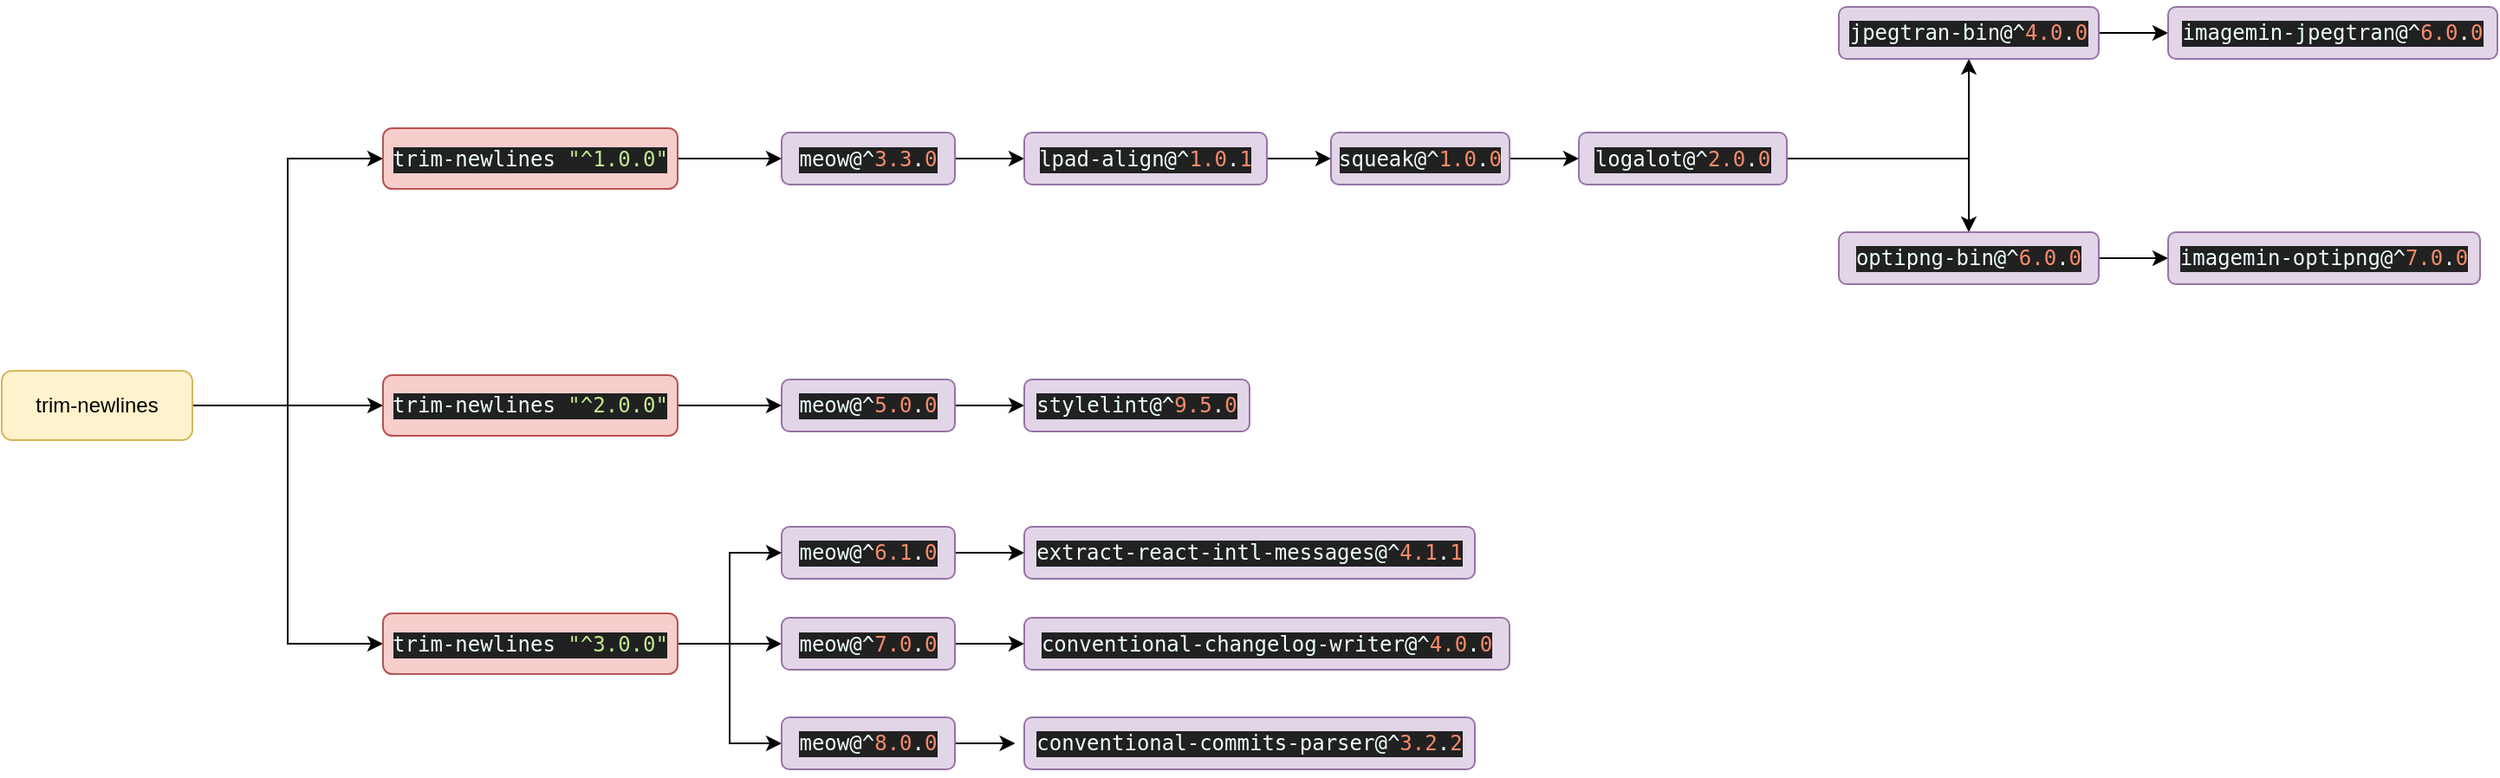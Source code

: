 <mxfile version="15.7.3" type="github">
  <diagram id="4PK8xAGKhIod-vx-h2qh" name="Page-1">
    <mxGraphModel dx="2163" dy="1390" grid="1" gridSize="10" guides="1" tooltips="1" connect="1" arrows="1" fold="1" page="1" pageScale="1" pageWidth="827" pageHeight="1169" math="0" shadow="0">
      <root>
        <mxCell id="0" />
        <mxCell id="1" parent="0" />
        <mxCell id="FkVi5VcHRNaQ8V13o6_U-20" style="edgeStyle=orthogonalEdgeStyle;rounded=0;orthogonalLoop=1;jettySize=auto;html=1;exitX=1;exitY=0.5;exitDx=0;exitDy=0;entryX=0;entryY=0.5;entryDx=0;entryDy=0;" edge="1" parent="1" source="FkVi5VcHRNaQ8V13o6_U-1" target="FkVi5VcHRNaQ8V13o6_U-4">
          <mxGeometry relative="1" as="geometry" />
        </mxCell>
        <mxCell id="FkVi5VcHRNaQ8V13o6_U-41" style="edgeStyle=orthogonalEdgeStyle;rounded=0;orthogonalLoop=1;jettySize=auto;html=1;exitX=1;exitY=0.5;exitDx=0;exitDy=0;" edge="1" parent="1" source="FkVi5VcHRNaQ8V13o6_U-1" target="FkVi5VcHRNaQ8V13o6_U-8">
          <mxGeometry relative="1" as="geometry" />
        </mxCell>
        <mxCell id="FkVi5VcHRNaQ8V13o6_U-45" style="edgeStyle=orthogonalEdgeStyle;rounded=0;orthogonalLoop=1;jettySize=auto;html=1;exitX=1;exitY=0.5;exitDx=0;exitDy=0;entryX=0;entryY=0.5;entryDx=0;entryDy=0;" edge="1" parent="1" source="FkVi5VcHRNaQ8V13o6_U-1" target="FkVi5VcHRNaQ8V13o6_U-12">
          <mxGeometry relative="1" as="geometry" />
        </mxCell>
        <mxCell id="FkVi5VcHRNaQ8V13o6_U-1" value="trim-newlines" style="rounded=1;whiteSpace=wrap;html=1;fillColor=#fff2cc;strokeColor=#d6b656;" vertex="1" parent="1">
          <mxGeometry x="60" y="370" width="110" height="40" as="geometry" />
        </mxCell>
        <mxCell id="FkVi5VcHRNaQ8V13o6_U-25" style="edgeStyle=orthogonalEdgeStyle;rounded=0;orthogonalLoop=1;jettySize=auto;html=1;exitX=1;exitY=0.5;exitDx=0;exitDy=0;" edge="1" parent="1" source="FkVi5VcHRNaQ8V13o6_U-2" target="FkVi5VcHRNaQ8V13o6_U-24">
          <mxGeometry relative="1" as="geometry" />
        </mxCell>
        <mxCell id="FkVi5VcHRNaQ8V13o6_U-2" value="&lt;pre style=&quot;background-color: #212121 ; color: #eeffff ; font-family: &amp;#34;menlo&amp;#34; , monospace ; font-size: 9.0pt&quot;&gt;meow@^&lt;span style=&quot;color: #f78c6c&quot;&gt;3.3&lt;/span&gt;.&lt;span style=&quot;color: #f78c6c&quot;&gt;0&lt;/span&gt;&lt;/pre&gt;" style="rounded=1;whiteSpace=wrap;html=1;fillColor=#e1d5e7;strokeColor=#9673a6;" vertex="1" parent="1">
          <mxGeometry x="510" y="232.5" width="100" height="30" as="geometry" />
        </mxCell>
        <mxCell id="FkVi5VcHRNaQ8V13o6_U-21" style="edgeStyle=orthogonalEdgeStyle;rounded=0;orthogonalLoop=1;jettySize=auto;html=1;exitX=1;exitY=0.5;exitDx=0;exitDy=0;" edge="1" parent="1" source="FkVi5VcHRNaQ8V13o6_U-4" target="FkVi5VcHRNaQ8V13o6_U-2">
          <mxGeometry relative="1" as="geometry" />
        </mxCell>
        <mxCell id="FkVi5VcHRNaQ8V13o6_U-4" value="&lt;pre style=&quot;background-color: #212121 ; color: #eeffff ; font-family: &amp;#34;menlo&amp;#34; , monospace ; font-size: 9.0pt&quot;&gt;trim-newlines &lt;span style=&quot;color: #c3e88d&quot;&gt;&quot;^1.0.0&quot;&lt;/span&gt;&lt;/pre&gt;" style="rounded=1;whiteSpace=wrap;html=1;fillColor=#f8cecc;strokeColor=#b85450;" vertex="1" parent="1">
          <mxGeometry x="280" y="230" width="170" height="35" as="geometry" />
        </mxCell>
        <mxCell id="FkVi5VcHRNaQ8V13o6_U-44" style="edgeStyle=orthogonalEdgeStyle;rounded=0;orthogonalLoop=1;jettySize=auto;html=1;exitX=1;exitY=0.5;exitDx=0;exitDy=0;entryX=0;entryY=0.5;entryDx=0;entryDy=0;" edge="1" parent="1" source="FkVi5VcHRNaQ8V13o6_U-6" target="FkVi5VcHRNaQ8V13o6_U-43">
          <mxGeometry relative="1" as="geometry" />
        </mxCell>
        <mxCell id="FkVi5VcHRNaQ8V13o6_U-6" value="&lt;pre style=&quot;background-color: #212121 ; color: #eeffff ; font-family: &amp;#34;menlo&amp;#34; , monospace ; font-size: 9.0pt&quot;&gt;&lt;pre style=&quot;font-family: &amp;#34;menlo&amp;#34; , monospace ; font-size: 9pt&quot;&gt;meow@^&lt;span style=&quot;color: #f78c6c&quot;&gt;5.0&lt;/span&gt;.&lt;span style=&quot;color: #f78c6c&quot;&gt;0&lt;/span&gt;&lt;/pre&gt;&lt;/pre&gt;" style="rounded=1;whiteSpace=wrap;html=1;fillColor=#e1d5e7;strokeColor=#9673a6;" vertex="1" parent="1">
          <mxGeometry x="510" y="375" width="100" height="30" as="geometry" />
        </mxCell>
        <mxCell id="FkVi5VcHRNaQ8V13o6_U-42" style="edgeStyle=orthogonalEdgeStyle;rounded=0;orthogonalLoop=1;jettySize=auto;html=1;exitX=1;exitY=0.5;exitDx=0;exitDy=0;" edge="1" parent="1" source="FkVi5VcHRNaQ8V13o6_U-8" target="FkVi5VcHRNaQ8V13o6_U-6">
          <mxGeometry relative="1" as="geometry" />
        </mxCell>
        <mxCell id="FkVi5VcHRNaQ8V13o6_U-8" value="&lt;pre style=&quot;background-color: #212121 ; color: #eeffff ; font-family: &amp;#34;menlo&amp;#34; , monospace ; font-size: 9.0pt&quot;&gt;&lt;pre style=&quot;font-family: &amp;#34;menlo&amp;#34; , monospace ; font-size: 9pt&quot;&gt;trim-newlines &lt;span style=&quot;color: #c3e88d&quot;&gt;&quot;^2.0.0&quot;&lt;/span&gt;&lt;/pre&gt;&lt;/pre&gt;" style="rounded=1;whiteSpace=wrap;html=1;fillColor=#f8cecc;strokeColor=#b85450;" vertex="1" parent="1">
          <mxGeometry x="280" y="372.5" width="170" height="35" as="geometry" />
        </mxCell>
        <mxCell id="FkVi5VcHRNaQ8V13o6_U-50" style="edgeStyle=orthogonalEdgeStyle;rounded=0;orthogonalLoop=1;jettySize=auto;html=1;exitX=1;exitY=0.5;exitDx=0;exitDy=0;entryX=0;entryY=0.5;entryDx=0;entryDy=0;" edge="1" parent="1" source="FkVi5VcHRNaQ8V13o6_U-10" target="FkVi5VcHRNaQ8V13o6_U-49">
          <mxGeometry relative="1" as="geometry" />
        </mxCell>
        <mxCell id="FkVi5VcHRNaQ8V13o6_U-10" value="&lt;pre style=&quot;background-color: #212121 ; color: #eeffff ; font-family: &amp;#34;menlo&amp;#34; , monospace ; font-size: 9.0pt&quot;&gt;&lt;pre style=&quot;font-family: &amp;#34;menlo&amp;#34; , monospace ; font-size: 9pt&quot;&gt;&lt;pre style=&quot;font-family: &amp;#34;menlo&amp;#34; , monospace ; font-size: 9pt&quot;&gt;meow@^&lt;span style=&quot;color: #f78c6c&quot;&gt;6.1&lt;/span&gt;.&lt;span style=&quot;color: #f78c6c&quot;&gt;0&lt;/span&gt;&lt;/pre&gt;&lt;/pre&gt;&lt;/pre&gt;" style="rounded=1;whiteSpace=wrap;html=1;fillColor=#e1d5e7;strokeColor=#9673a6;" vertex="1" parent="1">
          <mxGeometry x="510" y="460" width="100" height="30" as="geometry" />
        </mxCell>
        <mxCell id="FkVi5VcHRNaQ8V13o6_U-46" style="edgeStyle=orthogonalEdgeStyle;rounded=0;orthogonalLoop=1;jettySize=auto;html=1;exitX=1;exitY=0.5;exitDx=0;exitDy=0;entryX=0;entryY=0.5;entryDx=0;entryDy=0;" edge="1" parent="1" source="FkVi5VcHRNaQ8V13o6_U-12" target="FkVi5VcHRNaQ8V13o6_U-10">
          <mxGeometry relative="1" as="geometry" />
        </mxCell>
        <mxCell id="FkVi5VcHRNaQ8V13o6_U-47" style="edgeStyle=orthogonalEdgeStyle;rounded=0;orthogonalLoop=1;jettySize=auto;html=1;exitX=1;exitY=0.5;exitDx=0;exitDy=0;entryX=0;entryY=0.5;entryDx=0;entryDy=0;" edge="1" parent="1" source="FkVi5VcHRNaQ8V13o6_U-12" target="FkVi5VcHRNaQ8V13o6_U-14">
          <mxGeometry relative="1" as="geometry" />
        </mxCell>
        <mxCell id="FkVi5VcHRNaQ8V13o6_U-48" style="edgeStyle=orthogonalEdgeStyle;rounded=0;orthogonalLoop=1;jettySize=auto;html=1;exitX=1;exitY=0.5;exitDx=0;exitDy=0;entryX=0;entryY=0.5;entryDx=0;entryDy=0;" edge="1" parent="1" source="FkVi5VcHRNaQ8V13o6_U-12" target="FkVi5VcHRNaQ8V13o6_U-17">
          <mxGeometry relative="1" as="geometry" />
        </mxCell>
        <mxCell id="FkVi5VcHRNaQ8V13o6_U-12" value="&lt;pre style=&quot;background-color: #212121 ; color: #eeffff ; font-family: &amp;#34;menlo&amp;#34; , monospace ; font-size: 9.0pt&quot;&gt;&lt;pre style=&quot;font-family: &amp;#34;menlo&amp;#34; , monospace ; font-size: 9pt&quot;&gt;&lt;pre style=&quot;font-family: &amp;#34;menlo&amp;#34; , monospace ; font-size: 9pt&quot;&gt;trim-newlines &lt;span style=&quot;color: #c3e88d&quot;&gt;&quot;^3.0.0&quot;&lt;/span&gt;&lt;/pre&gt;&lt;/pre&gt;&lt;/pre&gt;" style="rounded=1;whiteSpace=wrap;html=1;fillColor=#f8cecc;strokeColor=#b85450;" vertex="1" parent="1">
          <mxGeometry x="280" y="510" width="170" height="35" as="geometry" />
        </mxCell>
        <mxCell id="FkVi5VcHRNaQ8V13o6_U-52" style="edgeStyle=orthogonalEdgeStyle;rounded=0;orthogonalLoop=1;jettySize=auto;html=1;exitX=1;exitY=0.5;exitDx=0;exitDy=0;entryX=0;entryY=0.5;entryDx=0;entryDy=0;" edge="1" parent="1" source="FkVi5VcHRNaQ8V13o6_U-14" target="FkVi5VcHRNaQ8V13o6_U-51">
          <mxGeometry relative="1" as="geometry" />
        </mxCell>
        <mxCell id="FkVi5VcHRNaQ8V13o6_U-14" value="&lt;pre style=&quot;background-color: #212121 ; color: #eeffff ; font-family: &amp;#34;menlo&amp;#34; , monospace ; font-size: 9.0pt&quot;&gt;&lt;pre style=&quot;font-family: &amp;#34;menlo&amp;#34; , monospace ; font-size: 9pt&quot;&gt;&lt;pre style=&quot;font-family: &amp;#34;menlo&amp;#34; , monospace ; font-size: 9pt&quot;&gt;&lt;pre style=&quot;font-family: &amp;#34;menlo&amp;#34; , monospace ; font-size: 9pt&quot;&gt;meow@^&lt;span style=&quot;color: #f78c6c&quot;&gt;7.0&lt;/span&gt;.&lt;span style=&quot;color: #f78c6c&quot;&gt;0&lt;/span&gt;&lt;/pre&gt;&lt;/pre&gt;&lt;/pre&gt;&lt;/pre&gt;" style="rounded=1;whiteSpace=wrap;html=1;fillColor=#e1d5e7;strokeColor=#9673a6;" vertex="1" parent="1">
          <mxGeometry x="510" y="512.5" width="100" height="30" as="geometry" />
        </mxCell>
        <mxCell id="FkVi5VcHRNaQ8V13o6_U-54" style="edgeStyle=orthogonalEdgeStyle;rounded=0;orthogonalLoop=1;jettySize=auto;html=1;exitX=1;exitY=0.5;exitDx=0;exitDy=0;entryX=-0.02;entryY=0.489;entryDx=0;entryDy=0;entryPerimeter=0;" edge="1" parent="1" source="FkVi5VcHRNaQ8V13o6_U-17" target="FkVi5VcHRNaQ8V13o6_U-53">
          <mxGeometry relative="1" as="geometry" />
        </mxCell>
        <mxCell id="FkVi5VcHRNaQ8V13o6_U-17" value="&lt;pre style=&quot;background-color: #212121 ; color: #eeffff ; font-family: &amp;#34;menlo&amp;#34; , monospace ; font-size: 9.0pt&quot;&gt;&lt;pre style=&quot;font-family: &amp;#34;menlo&amp;#34; , monospace ; font-size: 9pt&quot;&gt;&lt;pre style=&quot;font-family: &amp;#34;menlo&amp;#34; , monospace ; font-size: 9pt&quot;&gt;&lt;pre style=&quot;font-family: &amp;#34;menlo&amp;#34; , monospace ; font-size: 9pt&quot;&gt;&lt;pre style=&quot;font-family: &amp;#34;menlo&amp;#34; , monospace ; font-size: 9pt&quot;&gt;meow@^&lt;span style=&quot;color: #f78c6c&quot;&gt;8.0&lt;/span&gt;.&lt;span style=&quot;color: #f78c6c&quot;&gt;0&lt;/span&gt;&lt;/pre&gt;&lt;/pre&gt;&lt;/pre&gt;&lt;/pre&gt;&lt;/pre&gt;" style="rounded=1;whiteSpace=wrap;html=1;fillColor=#e1d5e7;strokeColor=#9673a6;" vertex="1" parent="1">
          <mxGeometry x="510" y="570" width="100" height="30" as="geometry" />
        </mxCell>
        <mxCell id="FkVi5VcHRNaQ8V13o6_U-28" style="edgeStyle=orthogonalEdgeStyle;rounded=0;orthogonalLoop=1;jettySize=auto;html=1;exitX=1;exitY=0.5;exitDx=0;exitDy=0;entryX=0;entryY=0.5;entryDx=0;entryDy=0;" edge="1" parent="1" source="FkVi5VcHRNaQ8V13o6_U-24" target="FkVi5VcHRNaQ8V13o6_U-27">
          <mxGeometry relative="1" as="geometry" />
        </mxCell>
        <mxCell id="FkVi5VcHRNaQ8V13o6_U-24" value="&lt;pre style=&quot;background-color: #212121 ; color: #eeffff ; font-family: &amp;#34;menlo&amp;#34; , monospace ; font-size: 9.0pt&quot;&gt;&lt;pre style=&quot;font-family: &amp;#34;menlo&amp;#34; , monospace ; font-size: 9pt&quot;&gt;lpad-align@^&lt;span style=&quot;color: #f78c6c&quot;&gt;1.0&lt;/span&gt;.&lt;span style=&quot;color: #f78c6c&quot;&gt;1&lt;/span&gt;&lt;/pre&gt;&lt;/pre&gt;" style="rounded=1;whiteSpace=wrap;html=1;fillColor=#e1d5e7;strokeColor=#9673a6;" vertex="1" parent="1">
          <mxGeometry x="650" y="232.5" width="140" height="30" as="geometry" />
        </mxCell>
        <mxCell id="FkVi5VcHRNaQ8V13o6_U-30" style="edgeStyle=orthogonalEdgeStyle;rounded=0;orthogonalLoop=1;jettySize=auto;html=1;exitX=1;exitY=0.5;exitDx=0;exitDy=0;entryX=0;entryY=0.5;entryDx=0;entryDy=0;" edge="1" parent="1" source="FkVi5VcHRNaQ8V13o6_U-27" target="FkVi5VcHRNaQ8V13o6_U-29">
          <mxGeometry relative="1" as="geometry" />
        </mxCell>
        <mxCell id="FkVi5VcHRNaQ8V13o6_U-27" value="&lt;pre style=&quot;background-color: #212121 ; color: #eeffff ; font-family: &amp;#34;menlo&amp;#34; , monospace ; font-size: 9.0pt&quot;&gt;&lt;pre style=&quot;font-family: &amp;#34;menlo&amp;#34; , monospace ; font-size: 9pt&quot;&gt;&lt;pre style=&quot;font-family: &amp;#34;menlo&amp;#34; , monospace ; font-size: 9pt&quot;&gt;squeak@^&lt;span style=&quot;color: #f78c6c&quot;&gt;1.0&lt;/span&gt;.&lt;span style=&quot;color: #f78c6c&quot;&gt;0&lt;/span&gt;&lt;/pre&gt;&lt;/pre&gt;&lt;/pre&gt;" style="rounded=1;whiteSpace=wrap;html=1;fillColor=#e1d5e7;strokeColor=#9673a6;" vertex="1" parent="1">
          <mxGeometry x="827" y="232.5" width="103" height="30" as="geometry" />
        </mxCell>
        <mxCell id="FkVi5VcHRNaQ8V13o6_U-32" style="edgeStyle=orthogonalEdgeStyle;rounded=0;orthogonalLoop=1;jettySize=auto;html=1;exitX=1;exitY=0.5;exitDx=0;exitDy=0;" edge="1" parent="1" source="FkVi5VcHRNaQ8V13o6_U-29" target="FkVi5VcHRNaQ8V13o6_U-31">
          <mxGeometry relative="1" as="geometry" />
        </mxCell>
        <mxCell id="FkVi5VcHRNaQ8V13o6_U-34" style="edgeStyle=orthogonalEdgeStyle;rounded=0;orthogonalLoop=1;jettySize=auto;html=1;exitX=1;exitY=0.5;exitDx=0;exitDy=0;" edge="1" parent="1" source="FkVi5VcHRNaQ8V13o6_U-29" target="FkVi5VcHRNaQ8V13o6_U-33">
          <mxGeometry relative="1" as="geometry" />
        </mxCell>
        <mxCell id="FkVi5VcHRNaQ8V13o6_U-29" value="&lt;pre style=&quot;background-color: #212121 ; color: #eeffff ; font-family: &amp;#34;menlo&amp;#34; , monospace ; font-size: 9.0pt&quot;&gt;&lt;pre style=&quot;font-family: &amp;#34;menlo&amp;#34; , monospace ; font-size: 9pt&quot;&gt;&lt;pre style=&quot;font-family: &amp;#34;menlo&amp;#34; , monospace ; font-size: 9pt&quot;&gt;&lt;pre style=&quot;font-family: &amp;#34;menlo&amp;#34; , monospace ; font-size: 9pt&quot;&gt;logalot@^&lt;span style=&quot;color: #f78c6c&quot;&gt;2.0&lt;/span&gt;.&lt;span style=&quot;color: #f78c6c&quot;&gt;0&lt;/span&gt;&lt;/pre&gt;&lt;/pre&gt;&lt;/pre&gt;&lt;/pre&gt;" style="rounded=1;whiteSpace=wrap;html=1;fillColor=#e1d5e7;strokeColor=#9673a6;" vertex="1" parent="1">
          <mxGeometry x="970" y="232.5" width="120" height="30" as="geometry" />
        </mxCell>
        <mxCell id="FkVi5VcHRNaQ8V13o6_U-40" style="edgeStyle=orthogonalEdgeStyle;rounded=0;orthogonalLoop=1;jettySize=auto;html=1;exitX=1;exitY=0.5;exitDx=0;exitDy=0;" edge="1" parent="1" source="FkVi5VcHRNaQ8V13o6_U-31" target="FkVi5VcHRNaQ8V13o6_U-39">
          <mxGeometry relative="1" as="geometry" />
        </mxCell>
        <mxCell id="FkVi5VcHRNaQ8V13o6_U-31" value="&lt;pre style=&quot;background-color: #212121 ; color: #eeffff ; font-family: &amp;#34;menlo&amp;#34; , monospace ; font-size: 9.0pt&quot;&gt;&lt;pre style=&quot;font-family: &amp;#34;menlo&amp;#34; , monospace ; font-size: 9pt&quot;&gt;&lt;pre style=&quot;font-family: &amp;#34;menlo&amp;#34; , monospace ; font-size: 9pt&quot;&gt;&lt;pre style=&quot;font-family: &amp;#34;menlo&amp;#34; , monospace ; font-size: 9pt&quot;&gt;&lt;pre style=&quot;font-family: &amp;#34;menlo&amp;#34; , monospace ; font-size: 9pt&quot;&gt;jpegtran-bin@^&lt;span style=&quot;color: #f78c6c&quot;&gt;4.0&lt;/span&gt;.&lt;span style=&quot;color: #f78c6c&quot;&gt;0&lt;/span&gt;&lt;/pre&gt;&lt;/pre&gt;&lt;/pre&gt;&lt;/pre&gt;&lt;/pre&gt;" style="rounded=1;whiteSpace=wrap;html=1;fillColor=#e1d5e7;strokeColor=#9673a6;" vertex="1" parent="1">
          <mxGeometry x="1120" y="160" width="150" height="30" as="geometry" />
        </mxCell>
        <mxCell id="FkVi5VcHRNaQ8V13o6_U-37" style="edgeStyle=orthogonalEdgeStyle;rounded=0;orthogonalLoop=1;jettySize=auto;html=1;exitX=1;exitY=0.5;exitDx=0;exitDy=0;entryX=0;entryY=0.5;entryDx=0;entryDy=0;" edge="1" parent="1" source="FkVi5VcHRNaQ8V13o6_U-33" target="FkVi5VcHRNaQ8V13o6_U-35">
          <mxGeometry relative="1" as="geometry" />
        </mxCell>
        <mxCell id="FkVi5VcHRNaQ8V13o6_U-33" value="&lt;pre style=&quot;background-color: #212121 ; color: #eeffff ; font-family: &amp;#34;menlo&amp;#34; , monospace ; font-size: 9.0pt&quot;&gt;&lt;pre style=&quot;font-family: &amp;#34;menlo&amp;#34; , monospace ; font-size: 9pt&quot;&gt;&lt;pre style=&quot;font-family: &amp;#34;menlo&amp;#34; , monospace ; font-size: 9pt&quot;&gt;&lt;pre style=&quot;font-family: &amp;#34;menlo&amp;#34; , monospace ; font-size: 9pt&quot;&gt;&lt;pre style=&quot;font-family: &amp;#34;menlo&amp;#34; , monospace ; font-size: 9pt&quot;&gt;&lt;pre style=&quot;font-family: &amp;#34;menlo&amp;#34; , monospace ; font-size: 9pt&quot;&gt;optipng-bin@^&lt;span style=&quot;color: #f78c6c&quot;&gt;6.0&lt;/span&gt;.&lt;span style=&quot;color: #f78c6c&quot;&gt;0&lt;/span&gt;&lt;/pre&gt;&lt;/pre&gt;&lt;/pre&gt;&lt;/pre&gt;&lt;/pre&gt;&lt;/pre&gt;" style="rounded=1;whiteSpace=wrap;html=1;fillColor=#e1d5e7;strokeColor=#9673a6;" vertex="1" parent="1">
          <mxGeometry x="1120" y="290" width="150" height="30" as="geometry" />
        </mxCell>
        <mxCell id="FkVi5VcHRNaQ8V13o6_U-35" value="&lt;pre style=&quot;background-color: #212121 ; color: #eeffff ; font-family: &amp;#34;menlo&amp;#34; , monospace ; font-size: 9.0pt&quot;&gt;&lt;pre style=&quot;font-family: &amp;#34;menlo&amp;#34; , monospace ; font-size: 9pt&quot;&gt;&lt;pre style=&quot;font-family: &amp;#34;menlo&amp;#34; , monospace ; font-size: 9pt&quot;&gt;&lt;pre style=&quot;font-family: &amp;#34;menlo&amp;#34; , monospace ; font-size: 9pt&quot;&gt;&lt;pre style=&quot;font-family: &amp;#34;menlo&amp;#34; , monospace ; font-size: 9pt&quot;&gt;&lt;pre style=&quot;font-family: &amp;#34;menlo&amp;#34; , monospace ; font-size: 9pt&quot;&gt;imagemin-optipng@^&lt;span style=&quot;color: #f78c6c&quot;&gt;7.0&lt;/span&gt;.&lt;span style=&quot;color: #f78c6c&quot;&gt;0&lt;/span&gt;&lt;/pre&gt;&lt;/pre&gt;&lt;/pre&gt;&lt;/pre&gt;&lt;/pre&gt;&lt;/pre&gt;" style="rounded=1;whiteSpace=wrap;html=1;fillColor=#e1d5e7;strokeColor=#9673a6;" vertex="1" parent="1">
          <mxGeometry x="1310" y="290" width="180" height="30" as="geometry" />
        </mxCell>
        <mxCell id="FkVi5VcHRNaQ8V13o6_U-39" value="&lt;pre style=&quot;background-color: #212121 ; color: #eeffff ; font-family: &amp;#34;menlo&amp;#34; , monospace ; font-size: 9.0pt&quot;&gt;&lt;pre style=&quot;font-family: &amp;#34;menlo&amp;#34; , monospace ; font-size: 9pt&quot;&gt;&lt;pre style=&quot;font-family: &amp;#34;menlo&amp;#34; , monospace ; font-size: 9pt&quot;&gt;&lt;pre style=&quot;font-family: &amp;#34;menlo&amp;#34; , monospace ; font-size: 9pt&quot;&gt;&lt;pre style=&quot;font-family: &amp;#34;menlo&amp;#34; , monospace ; font-size: 9pt&quot;&gt;&lt;pre style=&quot;font-family: &amp;#34;menlo&amp;#34; , monospace ; font-size: 9pt&quot;&gt;imagemin-jpegtran@^&lt;span style=&quot;color: #f78c6c&quot;&gt;6.0&lt;/span&gt;.&lt;span style=&quot;color: #f78c6c&quot;&gt;0&lt;/span&gt;&lt;/pre&gt;&lt;/pre&gt;&lt;/pre&gt;&lt;/pre&gt;&lt;/pre&gt;&lt;/pre&gt;" style="rounded=1;whiteSpace=wrap;html=1;fillColor=#e1d5e7;strokeColor=#9673a6;" vertex="1" parent="1">
          <mxGeometry x="1310" y="160" width="190" height="30" as="geometry" />
        </mxCell>
        <mxCell id="FkVi5VcHRNaQ8V13o6_U-43" value="&lt;pre style=&quot;background-color: #212121 ; color: #eeffff ; font-family: &amp;#34;menlo&amp;#34; , monospace ; font-size: 9.0pt&quot;&gt;&lt;pre style=&quot;font-family: &amp;#34;menlo&amp;#34; , monospace ; font-size: 9pt&quot;&gt;&lt;pre style=&quot;font-family: &amp;#34;menlo&amp;#34; , monospace ; font-size: 9pt&quot;&gt;stylelint@^&lt;span style=&quot;color: #f78c6c&quot;&gt;9.5&lt;/span&gt;.&lt;span style=&quot;color: #f78c6c&quot;&gt;0&lt;/span&gt;&lt;/pre&gt;&lt;/pre&gt;&lt;/pre&gt;" style="rounded=1;whiteSpace=wrap;html=1;fillColor=#e1d5e7;strokeColor=#9673a6;" vertex="1" parent="1">
          <mxGeometry x="650" y="375" width="130" height="30" as="geometry" />
        </mxCell>
        <mxCell id="FkVi5VcHRNaQ8V13o6_U-49" value="&lt;pre style=&quot;background-color: #212121 ; color: #eeffff ; font-family: &amp;#34;menlo&amp;#34; , monospace ; font-size: 9.0pt&quot;&gt;&lt;pre style=&quot;font-family: &amp;#34;menlo&amp;#34; , monospace ; font-size: 9pt&quot;&gt;&lt;pre style=&quot;font-family: &amp;#34;menlo&amp;#34; , monospace ; font-size: 9pt&quot;&gt;&lt;pre style=&quot;font-family: &amp;#34;menlo&amp;#34; , monospace ; font-size: 9pt&quot;&gt;extract-react-intl-messages@^&lt;span style=&quot;color: #f78c6c&quot;&gt;4.1&lt;/span&gt;.&lt;span style=&quot;color: #f78c6c&quot;&gt;1&lt;/span&gt;&lt;/pre&gt;&lt;/pre&gt;&lt;/pre&gt;&lt;/pre&gt;" style="rounded=1;whiteSpace=wrap;html=1;fillColor=#e1d5e7;strokeColor=#9673a6;" vertex="1" parent="1">
          <mxGeometry x="650" y="460" width="260" height="30" as="geometry" />
        </mxCell>
        <mxCell id="FkVi5VcHRNaQ8V13o6_U-51" value="&lt;pre style=&quot;background-color: #212121 ; color: #eeffff ; font-family: &amp;#34;menlo&amp;#34; , monospace ; font-size: 9.0pt&quot;&gt;&lt;pre style=&quot;font-family: &amp;#34;menlo&amp;#34; , monospace ; font-size: 9pt&quot;&gt;&lt;pre style=&quot;font-family: &amp;#34;menlo&amp;#34; , monospace ; font-size: 9pt&quot;&gt;&lt;pre style=&quot;font-family: &amp;#34;menlo&amp;#34; , monospace ; font-size: 9pt&quot;&gt;&lt;pre style=&quot;font-family: &amp;#34;menlo&amp;#34; , monospace ; font-size: 9pt&quot;&gt;conventional-changelog-writer@^&lt;span style=&quot;color: #f78c6c&quot;&gt;4.0&lt;/span&gt;.&lt;span style=&quot;color: #f78c6c&quot;&gt;0&lt;/span&gt;&lt;/pre&gt;&lt;/pre&gt;&lt;/pre&gt;&lt;/pre&gt;&lt;/pre&gt;" style="rounded=1;whiteSpace=wrap;html=1;fillColor=#e1d5e7;strokeColor=#9673a6;" vertex="1" parent="1">
          <mxGeometry x="650" y="512.5" width="280" height="30" as="geometry" />
        </mxCell>
        <mxCell id="FkVi5VcHRNaQ8V13o6_U-53" value="&lt;pre style=&quot;background-color: #212121 ; color: #eeffff ; font-family: &amp;#34;menlo&amp;#34; , monospace ; font-size: 9.0pt&quot;&gt;&lt;pre style=&quot;font-family: &amp;#34;menlo&amp;#34; , monospace ; font-size: 9pt&quot;&gt;&lt;pre style=&quot;font-family: &amp;#34;menlo&amp;#34; , monospace ; font-size: 9pt&quot;&gt;&lt;pre style=&quot;font-family: &amp;#34;menlo&amp;#34; , monospace ; font-size: 9pt&quot;&gt;&lt;pre style=&quot;font-family: &amp;#34;menlo&amp;#34; , monospace ; font-size: 9pt&quot;&gt;&lt;pre style=&quot;font-family: &amp;#34;menlo&amp;#34; , monospace ; font-size: 9pt&quot;&gt;conventional-commits-parser@^&lt;span style=&quot;color: #f78c6c&quot;&gt;3.2&lt;/span&gt;.&lt;span style=&quot;color: #f78c6c&quot;&gt;2&lt;/span&gt;&lt;/pre&gt;&lt;/pre&gt;&lt;/pre&gt;&lt;/pre&gt;&lt;/pre&gt;&lt;/pre&gt;" style="rounded=1;whiteSpace=wrap;html=1;fillColor=#e1d5e7;strokeColor=#9673a6;" vertex="1" parent="1">
          <mxGeometry x="650" y="570" width="260" height="30" as="geometry" />
        </mxCell>
      </root>
    </mxGraphModel>
  </diagram>
</mxfile>
